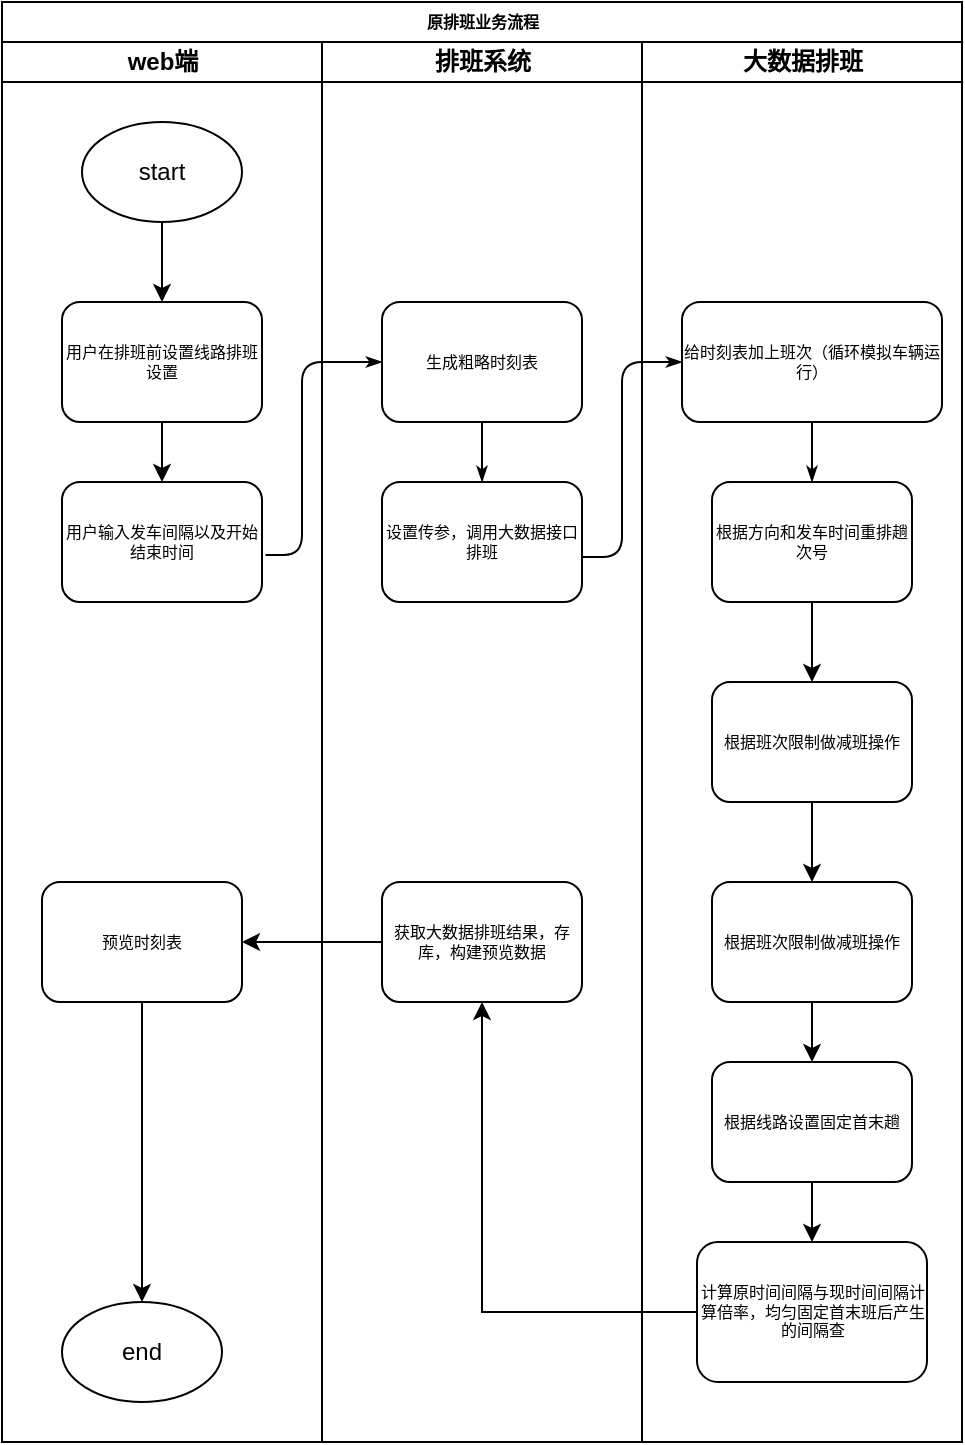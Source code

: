 <mxfile version="20.6.2" type="github">
  <diagram name="Page-1" id="74e2e168-ea6b-b213-b513-2b3c1d86103e">
    <mxGraphModel dx="1422" dy="1644" grid="1" gridSize="10" guides="1" tooltips="1" connect="1" arrows="1" fold="1" page="1" pageScale="1" pageWidth="1100" pageHeight="850" background="none" math="0" shadow="0">
      <root>
        <mxCell id="0" />
        <mxCell id="1" parent="0" />
        <mxCell id="77e6c97f196da883-1" value="原排班业务流程" style="swimlane;html=1;childLayout=stackLayout;startSize=20;rounded=0;shadow=0;labelBackgroundColor=none;strokeWidth=1;fontFamily=Verdana;fontSize=8;align=center;" parent="1" vertex="1">
          <mxGeometry x="260" y="-20" width="480" height="720" as="geometry" />
        </mxCell>
        <mxCell id="77e6c97f196da883-26" style="edgeStyle=orthogonalEdgeStyle;rounded=1;html=1;labelBackgroundColor=none;startArrow=none;startFill=0;startSize=5;endArrow=classicThin;endFill=1;endSize=5;jettySize=auto;orthogonalLoop=1;strokeWidth=1;fontFamily=Verdana;fontSize=8;exitX=1.018;exitY=0.608;exitDx=0;exitDy=0;exitPerimeter=0;entryX=0;entryY=0.5;entryDx=0;entryDy=0;" parent="77e6c97f196da883-1" source="CN0OSJrUNWxTbJQCFMyO-5" target="77e6c97f196da883-11" edge="1">
          <mxGeometry relative="1" as="geometry">
            <Array as="points">
              <mxPoint x="150" y="276" />
              <mxPoint x="150" y="180" />
            </Array>
          </mxGeometry>
        </mxCell>
        <mxCell id="CN0OSJrUNWxTbJQCFMyO-10" style="edgeStyle=orthogonalEdgeStyle;rounded=1;html=1;labelBackgroundColor=none;startArrow=none;startFill=0;startSize=5;endArrow=classicThin;endFill=1;endSize=5;jettySize=auto;orthogonalLoop=1;strokeWidth=1;fontFamily=Verdana;fontSize=8;exitX=1.004;exitY=0.625;exitDx=0;exitDy=0;exitPerimeter=0;entryX=0;entryY=0.5;entryDx=0;entryDy=0;" edge="1" parent="77e6c97f196da883-1" source="77e6c97f196da883-9" target="77e6c97f196da883-12">
          <mxGeometry relative="1" as="geometry">
            <mxPoint x="301.77" y="246.48" as="sourcePoint" />
            <mxPoint x="360" y="380" as="targetPoint" />
            <Array as="points">
              <mxPoint x="310" y="278" />
              <mxPoint x="310" y="180" />
            </Array>
          </mxGeometry>
        </mxCell>
        <mxCell id="77e6c97f196da883-2" value="web端" style="swimlane;html=1;startSize=20;" parent="77e6c97f196da883-1" vertex="1">
          <mxGeometry y="20" width="160" height="700" as="geometry">
            <mxRectangle y="20" width="40" height="730" as="alternateBounds" />
          </mxGeometry>
        </mxCell>
        <mxCell id="CN0OSJrUNWxTbJQCFMyO-7" value="" style="edgeStyle=orthogonalEdgeStyle;rounded=0;orthogonalLoop=1;jettySize=auto;html=1;" edge="1" parent="77e6c97f196da883-2" source="CN0OSJrUNWxTbJQCFMyO-2" target="CN0OSJrUNWxTbJQCFMyO-4">
          <mxGeometry relative="1" as="geometry" />
        </mxCell>
        <mxCell id="CN0OSJrUNWxTbJQCFMyO-2" value="start" style="ellipse;whiteSpace=wrap;html=1;" vertex="1" parent="77e6c97f196da883-2">
          <mxGeometry x="40" y="40" width="80" height="50" as="geometry" />
        </mxCell>
        <mxCell id="CN0OSJrUNWxTbJQCFMyO-3" value="end" style="ellipse;whiteSpace=wrap;html=1;" vertex="1" parent="77e6c97f196da883-2">
          <mxGeometry x="30" y="630" width="80" height="50" as="geometry" />
        </mxCell>
        <mxCell id="CN0OSJrUNWxTbJQCFMyO-6" value="" style="edgeStyle=orthogonalEdgeStyle;rounded=0;orthogonalLoop=1;jettySize=auto;html=1;" edge="1" parent="77e6c97f196da883-2" source="CN0OSJrUNWxTbJQCFMyO-4" target="CN0OSJrUNWxTbJQCFMyO-5">
          <mxGeometry relative="1" as="geometry" />
        </mxCell>
        <mxCell id="CN0OSJrUNWxTbJQCFMyO-4" value="用户在排班前设置线路排班设置" style="rounded=1;whiteSpace=wrap;html=1;shadow=0;labelBackgroundColor=none;strokeWidth=1;fontFamily=Verdana;fontSize=8;align=center;" vertex="1" parent="77e6c97f196da883-2">
          <mxGeometry x="30" y="130" width="100" height="60" as="geometry" />
        </mxCell>
        <mxCell id="CN0OSJrUNWxTbJQCFMyO-5" value="用户输入发车间隔以及开始结束时间" style="rounded=1;whiteSpace=wrap;html=1;shadow=0;labelBackgroundColor=none;strokeWidth=1;fontFamily=Verdana;fontSize=8;align=center;" vertex="1" parent="77e6c97f196da883-2">
          <mxGeometry x="30" y="220" width="100" height="60" as="geometry" />
        </mxCell>
        <mxCell id="CN0OSJrUNWxTbJQCFMyO-23" value="" style="edgeStyle=orthogonalEdgeStyle;rounded=0;orthogonalLoop=1;jettySize=auto;html=1;" edge="1" parent="77e6c97f196da883-2" source="CN0OSJrUNWxTbJQCFMyO-21" target="CN0OSJrUNWxTbJQCFMyO-3">
          <mxGeometry relative="1" as="geometry" />
        </mxCell>
        <mxCell id="CN0OSJrUNWxTbJQCFMyO-21" value="预览时刻表" style="rounded=1;whiteSpace=wrap;html=1;shadow=0;labelBackgroundColor=none;strokeWidth=1;fontFamily=Verdana;fontSize=8;align=center;" vertex="1" parent="77e6c97f196da883-2">
          <mxGeometry x="20" y="420" width="100" height="60" as="geometry" />
        </mxCell>
        <mxCell id="77e6c97f196da883-3" value="排班系统" style="swimlane;html=1;startSize=20;" parent="77e6c97f196da883-1" vertex="1">
          <mxGeometry x="160" y="20" width="160" height="700" as="geometry" />
        </mxCell>
        <mxCell id="77e6c97f196da883-11" value="生成粗略时刻表" style="rounded=1;whiteSpace=wrap;html=1;shadow=0;labelBackgroundColor=none;strokeWidth=1;fontFamily=Verdana;fontSize=8;align=center;" parent="77e6c97f196da883-3" vertex="1">
          <mxGeometry x="30" y="130" width="100" height="60" as="geometry" />
        </mxCell>
        <mxCell id="77e6c97f196da883-9" value="设置传参，调用大数据接口排班" style="rounded=1;whiteSpace=wrap;html=1;shadow=0;labelBackgroundColor=none;strokeWidth=1;fontFamily=Verdana;fontSize=8;align=center;" parent="77e6c97f196da883-3" vertex="1">
          <mxGeometry x="30" y="220" width="100" height="60" as="geometry" />
        </mxCell>
        <mxCell id="77e6c97f196da883-27" style="edgeStyle=orthogonalEdgeStyle;rounded=1;html=1;labelBackgroundColor=none;startArrow=none;startFill=0;startSize=5;endArrow=classicThin;endFill=1;endSize=5;jettySize=auto;orthogonalLoop=1;strokeWidth=1;fontFamily=Verdana;fontSize=8;entryX=0.5;entryY=0;entryDx=0;entryDy=0;" parent="77e6c97f196da883-3" source="77e6c97f196da883-11" target="77e6c97f196da883-9" edge="1">
          <mxGeometry relative="1" as="geometry">
            <Array as="points" />
          </mxGeometry>
        </mxCell>
        <mxCell id="CN0OSJrUNWxTbJQCFMyO-18" value="获取大数据排班结果，存库，构建预览数据" style="rounded=1;whiteSpace=wrap;html=1;shadow=0;labelBackgroundColor=none;strokeWidth=1;fontFamily=Verdana;fontSize=8;align=center;" vertex="1" parent="77e6c97f196da883-3">
          <mxGeometry x="30" y="420" width="100" height="60" as="geometry" />
        </mxCell>
        <mxCell id="77e6c97f196da883-4" value="大数据排班" style="swimlane;html=1;startSize=20;" parent="77e6c97f196da883-1" vertex="1">
          <mxGeometry x="320" y="20" width="160" height="700" as="geometry" />
        </mxCell>
        <mxCell id="CN0OSJrUNWxTbJQCFMyO-11" value="" style="edgeStyle=orthogonalEdgeStyle;rounded=0;orthogonalLoop=1;jettySize=auto;html=1;" edge="1" parent="77e6c97f196da883-4" source="77e6c97f196da883-14" target="77e6c97f196da883-10">
          <mxGeometry relative="1" as="geometry" />
        </mxCell>
        <mxCell id="77e6c97f196da883-14" value="根据方向和发车时间重排趟次号" style="rounded=1;whiteSpace=wrap;html=1;shadow=0;labelBackgroundColor=none;strokeWidth=1;fontFamily=Verdana;fontSize=8;align=center;" parent="77e6c97f196da883-4" vertex="1">
          <mxGeometry x="35" y="220" width="100" height="60" as="geometry" />
        </mxCell>
        <mxCell id="77e6c97f196da883-12" value="给时刻表加上班次（循环模拟车辆运行）" style="rounded=1;whiteSpace=wrap;html=1;shadow=0;labelBackgroundColor=none;strokeWidth=1;fontFamily=Verdana;fontSize=8;align=center;" parent="77e6c97f196da883-4" vertex="1">
          <mxGeometry x="20" y="130" width="130" height="60" as="geometry" />
        </mxCell>
        <mxCell id="77e6c97f196da883-29" style="edgeStyle=orthogonalEdgeStyle;rounded=1;html=1;labelBackgroundColor=none;startArrow=none;startFill=0;startSize=5;endArrow=classicThin;endFill=1;endSize=5;jettySize=auto;orthogonalLoop=1;strokeWidth=1;fontFamily=Verdana;fontSize=8" parent="77e6c97f196da883-4" source="77e6c97f196da883-12" target="77e6c97f196da883-14" edge="1">
          <mxGeometry relative="1" as="geometry">
            <mxPoint x="-69.966" y="640.026" as="targetPoint" />
          </mxGeometry>
        </mxCell>
        <mxCell id="CN0OSJrUNWxTbJQCFMyO-13" value="" style="edgeStyle=orthogonalEdgeStyle;rounded=0;orthogonalLoop=1;jettySize=auto;html=1;" edge="1" parent="77e6c97f196da883-4" source="77e6c97f196da883-10" target="CN0OSJrUNWxTbJQCFMyO-12">
          <mxGeometry relative="1" as="geometry" />
        </mxCell>
        <mxCell id="77e6c97f196da883-10" value="根据班次限制做减班操作" style="rounded=1;whiteSpace=wrap;html=1;shadow=0;labelBackgroundColor=none;strokeWidth=1;fontFamily=Verdana;fontSize=8;align=center;" parent="77e6c97f196da883-4" vertex="1">
          <mxGeometry x="35" y="320" width="100" height="60" as="geometry" />
        </mxCell>
        <mxCell id="CN0OSJrUNWxTbJQCFMyO-15" value="" style="edgeStyle=orthogonalEdgeStyle;rounded=0;orthogonalLoop=1;jettySize=auto;html=1;" edge="1" parent="77e6c97f196da883-4" source="CN0OSJrUNWxTbJQCFMyO-12" target="CN0OSJrUNWxTbJQCFMyO-14">
          <mxGeometry relative="1" as="geometry" />
        </mxCell>
        <mxCell id="CN0OSJrUNWxTbJQCFMyO-12" value="根据班次限制做减班操作" style="rounded=1;whiteSpace=wrap;html=1;shadow=0;labelBackgroundColor=none;strokeWidth=1;fontFamily=Verdana;fontSize=8;align=center;" vertex="1" parent="77e6c97f196da883-4">
          <mxGeometry x="35" y="420" width="100" height="60" as="geometry" />
        </mxCell>
        <mxCell id="CN0OSJrUNWxTbJQCFMyO-17" value="" style="edgeStyle=orthogonalEdgeStyle;rounded=0;orthogonalLoop=1;jettySize=auto;html=1;" edge="1" parent="77e6c97f196da883-4" source="CN0OSJrUNWxTbJQCFMyO-14" target="CN0OSJrUNWxTbJQCFMyO-16">
          <mxGeometry relative="1" as="geometry" />
        </mxCell>
        <mxCell id="CN0OSJrUNWxTbJQCFMyO-14" value="根据线路设置固定首末趟" style="rounded=1;whiteSpace=wrap;html=1;shadow=0;labelBackgroundColor=none;strokeWidth=1;fontFamily=Verdana;fontSize=8;align=center;" vertex="1" parent="77e6c97f196da883-4">
          <mxGeometry x="35" y="510" width="100" height="60" as="geometry" />
        </mxCell>
        <mxCell id="CN0OSJrUNWxTbJQCFMyO-16" value="计算原时间间隔与现时间间隔计算倍率，均匀固定首末班后产生的间隔查" style="rounded=1;whiteSpace=wrap;html=1;shadow=0;labelBackgroundColor=none;strokeWidth=1;fontFamily=Verdana;fontSize=8;align=center;" vertex="1" parent="77e6c97f196da883-4">
          <mxGeometry x="27.5" y="600" width="115" height="70" as="geometry" />
        </mxCell>
        <mxCell id="CN0OSJrUNWxTbJQCFMyO-19" value="" style="edgeStyle=orthogonalEdgeStyle;rounded=0;orthogonalLoop=1;jettySize=auto;html=1;" edge="1" parent="77e6c97f196da883-1" source="CN0OSJrUNWxTbJQCFMyO-16" target="CN0OSJrUNWxTbJQCFMyO-18">
          <mxGeometry relative="1" as="geometry" />
        </mxCell>
        <mxCell id="CN0OSJrUNWxTbJQCFMyO-22" value="" style="edgeStyle=orthogonalEdgeStyle;rounded=0;orthogonalLoop=1;jettySize=auto;html=1;" edge="1" parent="77e6c97f196da883-1" source="CN0OSJrUNWxTbJQCFMyO-18" target="CN0OSJrUNWxTbJQCFMyO-21">
          <mxGeometry relative="1" as="geometry" />
        </mxCell>
      </root>
    </mxGraphModel>
  </diagram>
</mxfile>
